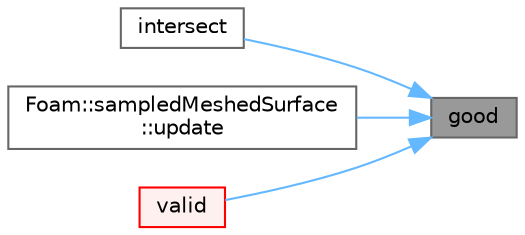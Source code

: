 digraph "good"
{
 // LATEX_PDF_SIZE
  bgcolor="transparent";
  edge [fontname=Helvetica,fontsize=10,labelfontname=Helvetica,labelfontsize=10];
  node [fontname=Helvetica,fontsize=10,shape=box,height=0.2,width=0.4];
  rankdir="RL";
  Node1 [id="Node000001",label="good",height=0.2,width=0.4,color="gray40", fillcolor="grey60", style="filled", fontcolor="black",tooltip=" "];
  Node1 -> Node2 [id="edge1_Node000001_Node000002",dir="back",color="steelblue1",style="solid",tooltip=" "];
  Node2 [id="Node000002",label="intersect",height=0.2,width=0.4,color="grey40", fillcolor="white", style="filled",URL="$classFoam_1_1boundBox.html#ae88e09f9078cd97dca2072f5763c3048",tooltip=" "];
  Node1 -> Node3 [id="edge2_Node000001_Node000003",dir="back",color="steelblue1",style="solid",tooltip=" "];
  Node3 [id="Node000003",label="Foam::sampledMeshedSurface\l::update",height=0.2,width=0.4,color="grey40", fillcolor="white", style="filled",URL="$classFoam_1_1sampledMeshedSurface.html#aa2aac016e2bf7b5bd2b271786c2791aa",tooltip=" "];
  Node1 -> Node4 [id="edge3_Node000001_Node000004",dir="back",color="steelblue1",style="solid",tooltip=" "];
  Node4 [id="Node000004",label="valid",height=0.2,width=0.4,color="red", fillcolor="#FFF0F0", style="filled",URL="$classFoam_1_1boundBox.html#a315419f26d3c59fa143b49b90a019049",tooltip=" "];
}
